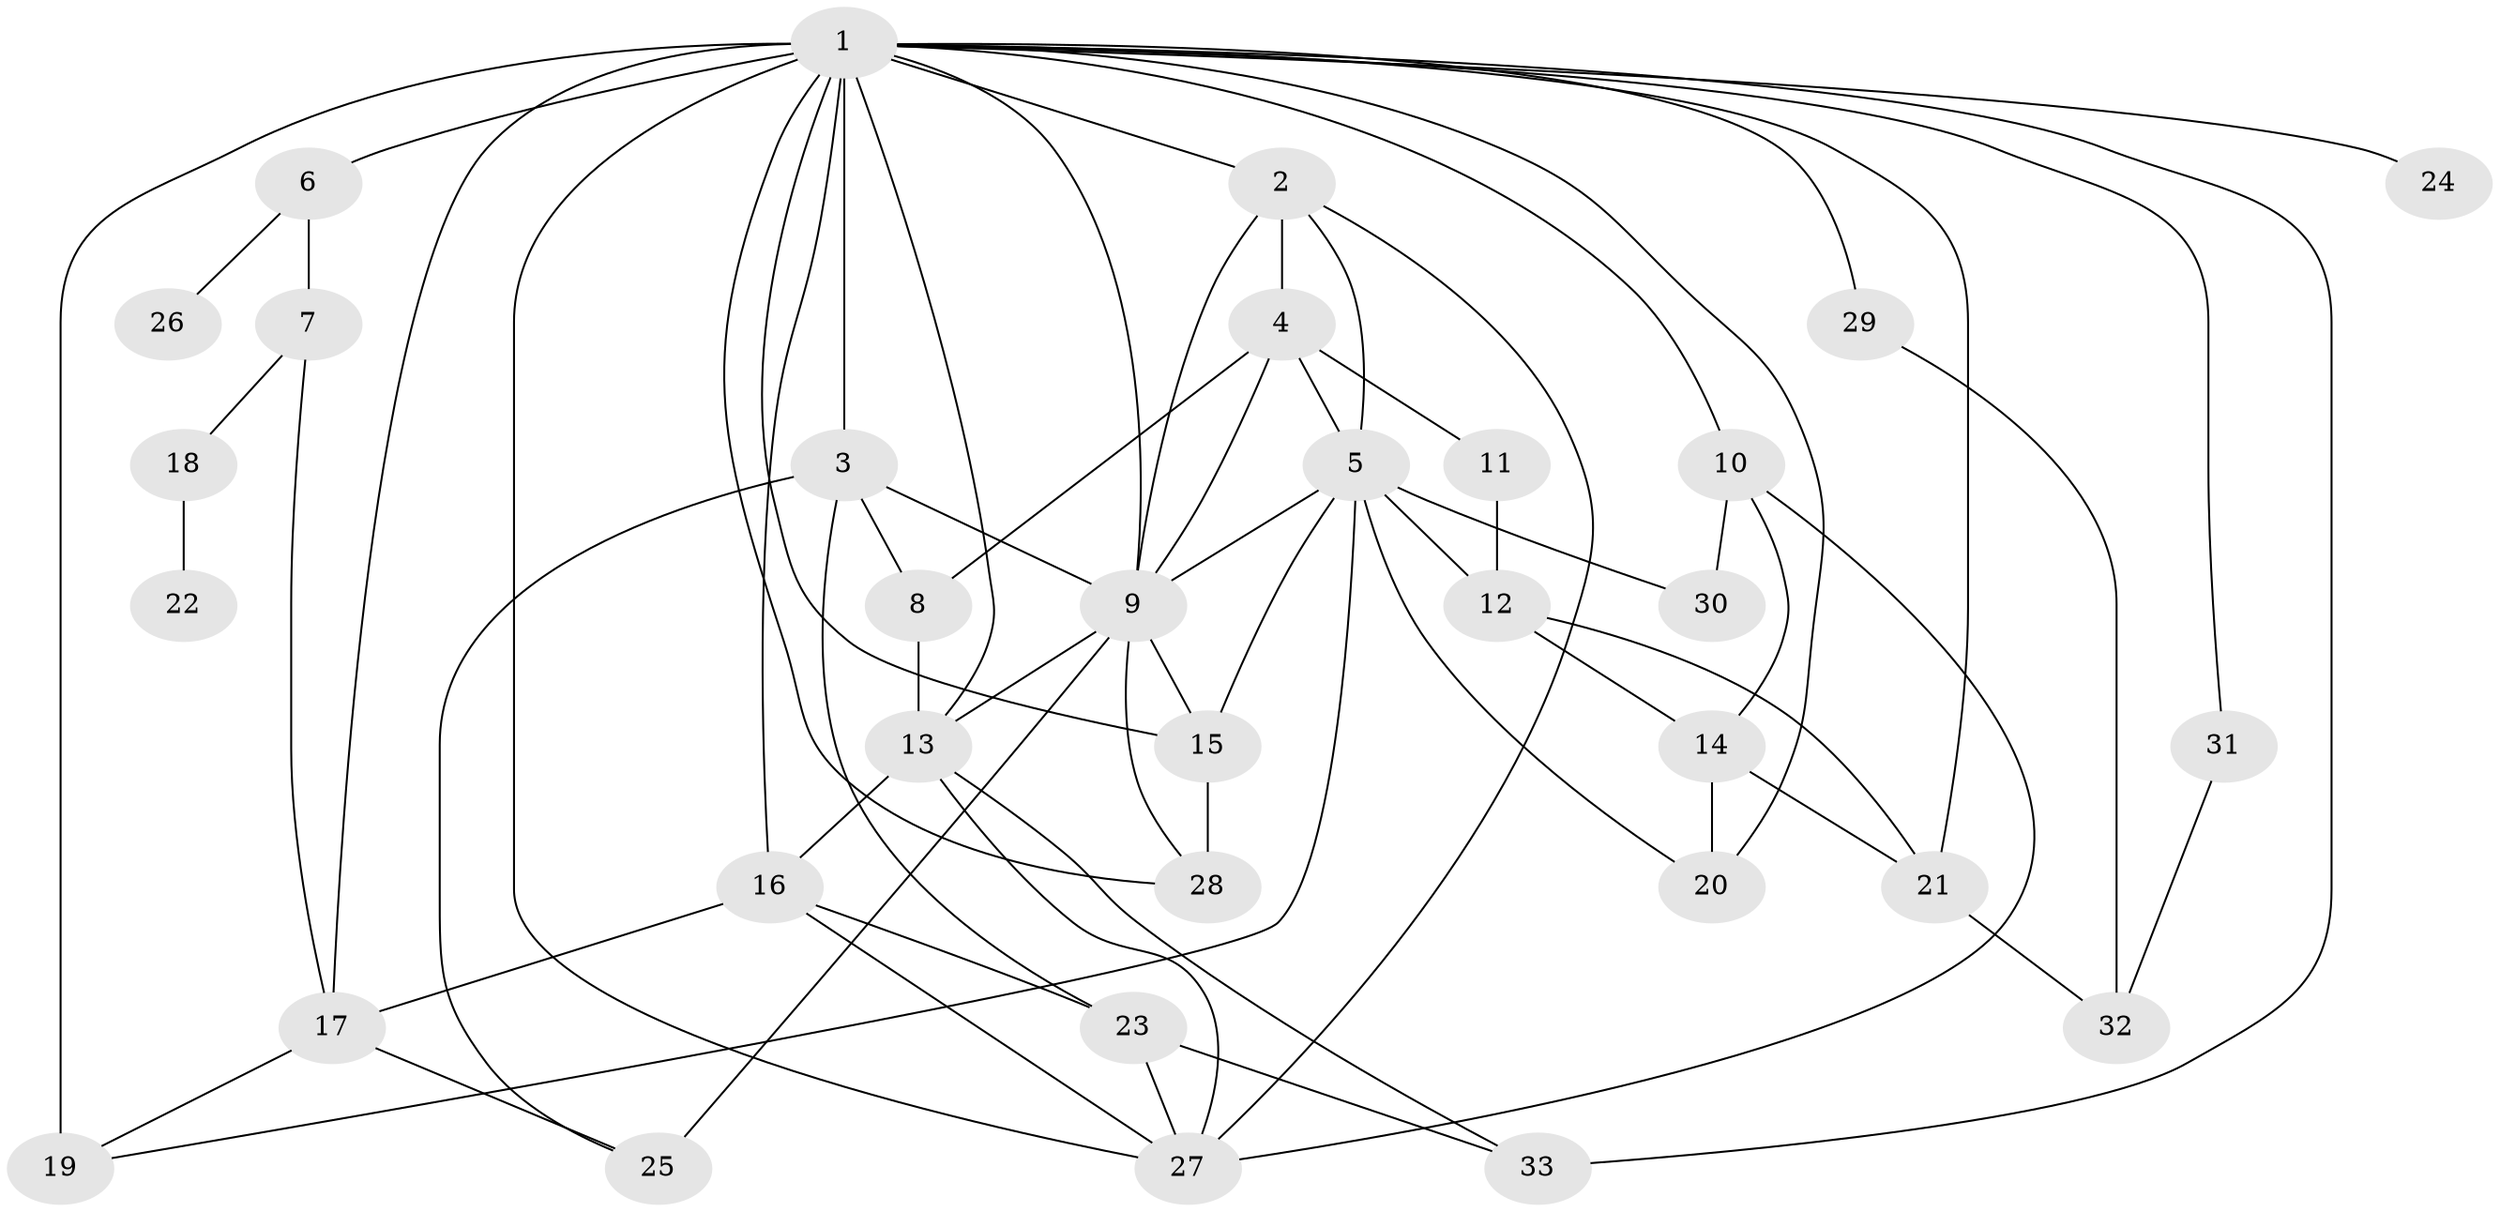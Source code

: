 // original degree distribution, {6: 0.05555555555555555, 1: 0.1574074074074074, 5: 0.07407407407407407, 7: 0.027777777777777776, 8: 0.009259259259259259, 4: 0.1111111111111111, 2: 0.3425925925925926, 3: 0.2222222222222222}
// Generated by graph-tools (version 1.1) at 2025/48/03/04/25 22:48:46]
// undirected, 33 vertices, 68 edges
graph export_dot {
  node [color=gray90,style=filled];
  1;
  2;
  3;
  4;
  5;
  6;
  7;
  8;
  9;
  10;
  11;
  12;
  13;
  14;
  15;
  16;
  17;
  18;
  19;
  20;
  21;
  22;
  23;
  24;
  25;
  26;
  27;
  28;
  29;
  30;
  31;
  32;
  33;
  1 -- 2 [weight=1.0];
  1 -- 3 [weight=2.0];
  1 -- 6 [weight=1.0];
  1 -- 9 [weight=2.0];
  1 -- 10 [weight=1.0];
  1 -- 13 [weight=2.0];
  1 -- 15 [weight=1.0];
  1 -- 16 [weight=1.0];
  1 -- 17 [weight=2.0];
  1 -- 19 [weight=6.0];
  1 -- 20 [weight=1.0];
  1 -- 21 [weight=2.0];
  1 -- 24 [weight=1.0];
  1 -- 27 [weight=1.0];
  1 -- 28 [weight=2.0];
  1 -- 29 [weight=1.0];
  1 -- 31 [weight=1.0];
  1 -- 33 [weight=1.0];
  2 -- 4 [weight=1.0];
  2 -- 5 [weight=1.0];
  2 -- 9 [weight=1.0];
  2 -- 27 [weight=1.0];
  3 -- 8 [weight=1.0];
  3 -- 9 [weight=1.0];
  3 -- 23 [weight=1.0];
  3 -- 25 [weight=1.0];
  4 -- 5 [weight=1.0];
  4 -- 8 [weight=1.0];
  4 -- 9 [weight=1.0];
  4 -- 11 [weight=1.0];
  5 -- 9 [weight=1.0];
  5 -- 12 [weight=1.0];
  5 -- 15 [weight=1.0];
  5 -- 19 [weight=1.0];
  5 -- 20 [weight=1.0];
  5 -- 30 [weight=1.0];
  6 -- 7 [weight=1.0];
  6 -- 26 [weight=1.0];
  7 -- 17 [weight=1.0];
  7 -- 18 [weight=2.0];
  8 -- 13 [weight=1.0];
  9 -- 13 [weight=1.0];
  9 -- 15 [weight=1.0];
  9 -- 25 [weight=2.0];
  9 -- 28 [weight=1.0];
  10 -- 14 [weight=1.0];
  10 -- 27 [weight=1.0];
  10 -- 30 [weight=1.0];
  11 -- 12 [weight=1.0];
  12 -- 14 [weight=1.0];
  12 -- 21 [weight=1.0];
  13 -- 16 [weight=1.0];
  13 -- 27 [weight=1.0];
  13 -- 33 [weight=1.0];
  14 -- 20 [weight=2.0];
  14 -- 21 [weight=1.0];
  15 -- 28 [weight=1.0];
  16 -- 17 [weight=1.0];
  16 -- 23 [weight=1.0];
  16 -- 27 [weight=1.0];
  17 -- 19 [weight=1.0];
  17 -- 25 [weight=1.0];
  18 -- 22 [weight=1.0];
  21 -- 32 [weight=1.0];
  23 -- 27 [weight=1.0];
  23 -- 33 [weight=1.0];
  29 -- 32 [weight=1.0];
  31 -- 32 [weight=1.0];
}
